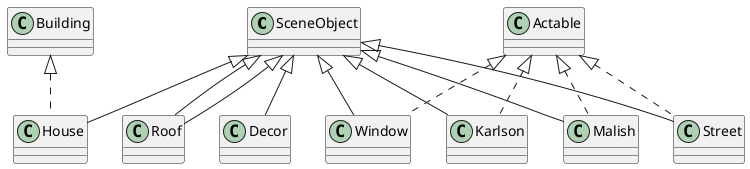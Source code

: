 @startuml SceneObjects
SceneObject <|-- Decor
' Sound <-- Decor
Building <|.. House
SceneObject <|-- House
SceneObject <|-- Roof
' Roof <-- House
' Window <-- House
SceneObject <|-- Karlson
Actable <|.. Karlson
' Sound <-- Karlson
SceneObject <|-- Malish
Actable <|.. Malish
' House <-- Malish
' Roof <-- Malish
SceneObject <|-- Roof
SceneObject <|-- Street
Actable <|.. Street
' Decor <-- Street
SceneObject <|-- Window
Actable <|.. Window
' Decor <-- Window
@enduml